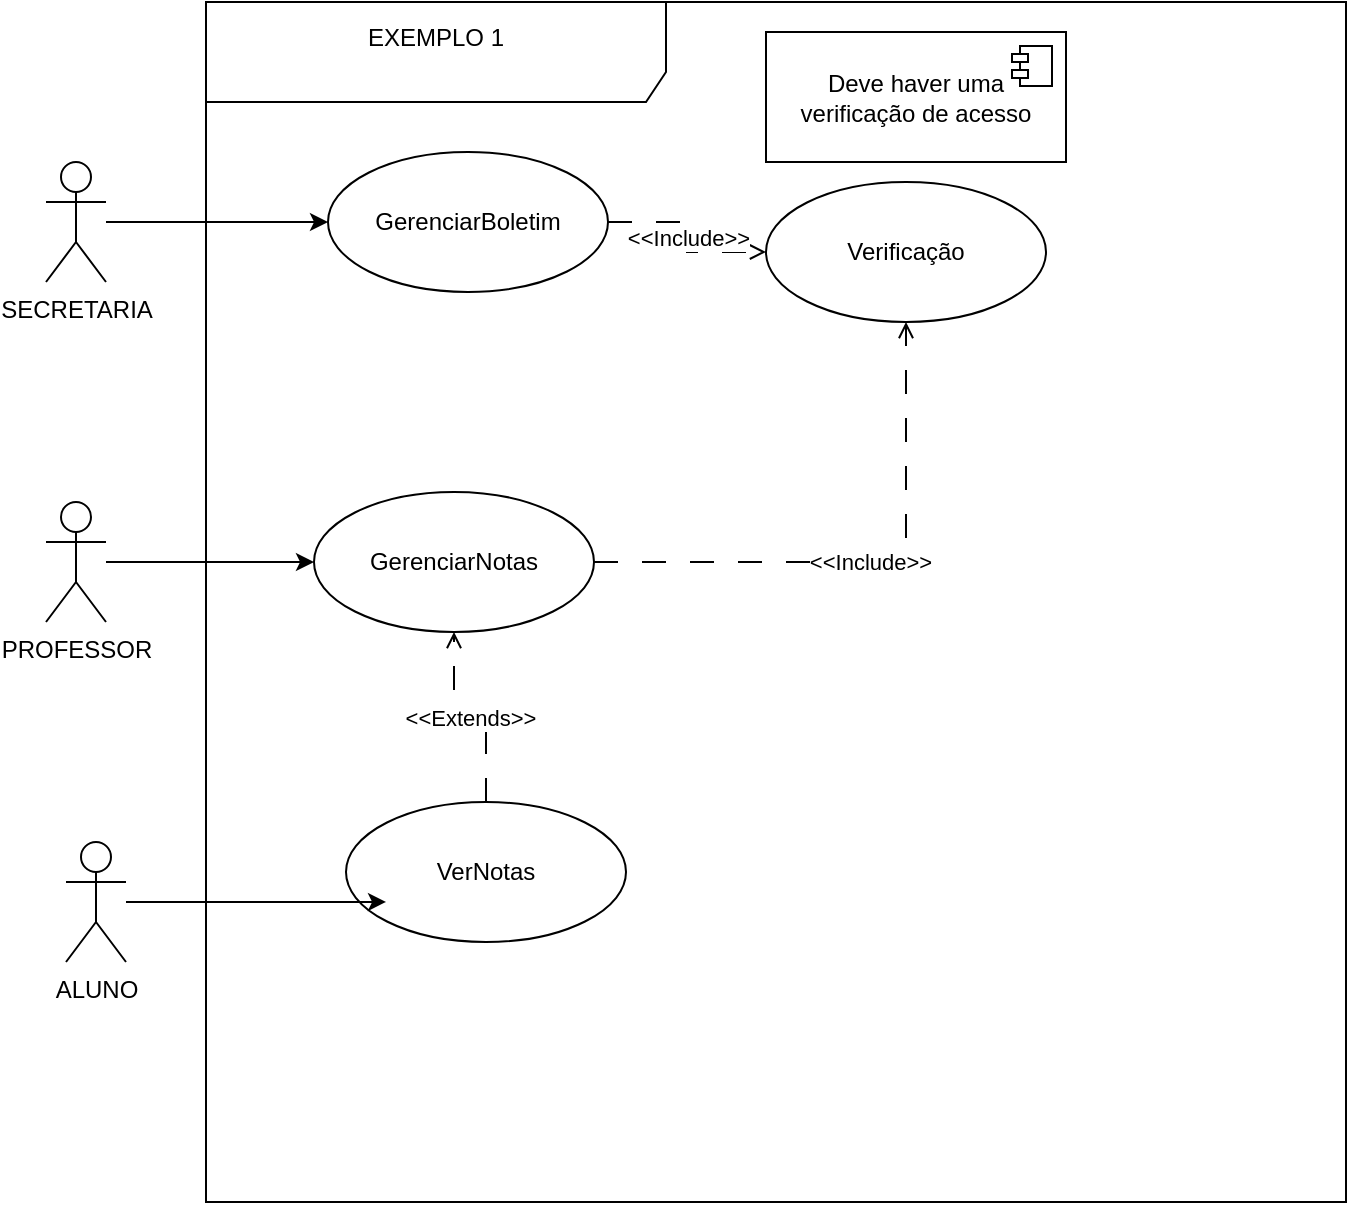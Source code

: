 <mxfile version="24.4.6" type="github">
  <diagram name="Página-1" id="fv2aRnsnfmrNdkzlG7si">
    <mxGraphModel dx="1434" dy="772" grid="1" gridSize="10" guides="1" tooltips="1" connect="1" arrows="1" fold="1" page="1" pageScale="1" pageWidth="827" pageHeight="1169" math="0" shadow="0">
      <root>
        <mxCell id="0" />
        <mxCell id="1" parent="0" />
        <mxCell id="0PCjZUmKLDN5c2IVZasX-1" value="&lt;font style=&quot;vertical-align: inherit;&quot;&gt;&lt;font style=&quot;vertical-align: inherit;&quot;&gt;EXEMPLO 1&lt;/font&gt;&lt;/font&gt;&lt;div&gt;&lt;font style=&quot;vertical-align: inherit;&quot;&gt;&lt;font style=&quot;vertical-align: inherit;&quot;&gt;&lt;br&gt;&lt;/font&gt;&lt;/font&gt;&lt;/div&gt;" style="shape=umlFrame;whiteSpace=wrap;html=1;pointerEvents=0;width=230;height=50;" vertex="1" parent="1">
          <mxGeometry x="220" y="40" width="570" height="600" as="geometry" />
        </mxCell>
        <mxCell id="0PCjZUmKLDN5c2IVZasX-20" style="edgeStyle=orthogonalEdgeStyle;rounded=0;orthogonalLoop=1;jettySize=auto;html=1;" edge="1" parent="1" source="0PCjZUmKLDN5c2IVZasX-2" target="0PCjZUmKLDN5c2IVZasX-18">
          <mxGeometry relative="1" as="geometry" />
        </mxCell>
        <mxCell id="0PCjZUmKLDN5c2IVZasX-2" value="&lt;font style=&quot;vertical-align: inherit;&quot;&gt;&lt;font style=&quot;vertical-align: inherit;&quot;&gt;SECRETARIA&lt;/font&gt;&lt;/font&gt;" style="shape=umlActor;verticalLabelPosition=bottom;verticalAlign=top;html=1;" vertex="1" parent="1">
          <mxGeometry x="140" y="120" width="30" height="60" as="geometry" />
        </mxCell>
        <mxCell id="0PCjZUmKLDN5c2IVZasX-3" value="&lt;font style=&quot;vertical-align: inherit;&quot;&gt;&lt;font style=&quot;vertical-align: inherit;&quot;&gt;ALUNO&lt;/font&gt;&lt;/font&gt;" style="shape=umlActor;verticalLabelPosition=bottom;verticalAlign=top;html=1;" vertex="1" parent="1">
          <mxGeometry x="150" y="460" width="30" height="60" as="geometry" />
        </mxCell>
        <mxCell id="0PCjZUmKLDN5c2IVZasX-21" style="edgeStyle=orthogonalEdgeStyle;rounded=0;orthogonalLoop=1;jettySize=auto;html=1;" edge="1" parent="1" source="0PCjZUmKLDN5c2IVZasX-8" target="0PCjZUmKLDN5c2IVZasX-10">
          <mxGeometry relative="1" as="geometry" />
        </mxCell>
        <mxCell id="0PCjZUmKLDN5c2IVZasX-8" value="&lt;font style=&quot;vertical-align: inherit;&quot;&gt;&lt;font style=&quot;vertical-align: inherit;&quot;&gt;PROFESSOR&lt;/font&gt;&lt;/font&gt;" style="shape=umlActor;verticalLabelPosition=bottom;verticalAlign=top;html=1;" vertex="1" parent="1">
          <mxGeometry x="140" y="290" width="30" height="60" as="geometry" />
        </mxCell>
        <mxCell id="0PCjZUmKLDN5c2IVZasX-31" value="&amp;lt;&amp;lt;Extends&amp;gt;&amp;gt;" style="edgeStyle=orthogonalEdgeStyle;rounded=0;orthogonalLoop=1;jettySize=auto;html=1;entryX=0.5;entryY=1;entryDx=0;entryDy=0;dashed=1;dashPattern=12 12;endArrow=open;endFill=0;" edge="1" parent="1" source="0PCjZUmKLDN5c2IVZasX-9" target="0PCjZUmKLDN5c2IVZasX-10">
          <mxGeometry relative="1" as="geometry" />
        </mxCell>
        <mxCell id="0PCjZUmKLDN5c2IVZasX-9" value="&lt;font style=&quot;vertical-align: inherit;&quot;&gt;&lt;font style=&quot;vertical-align: inherit;&quot;&gt;&lt;font style=&quot;vertical-align: inherit;&quot;&gt;&lt;font style=&quot;vertical-align: inherit;&quot;&gt;VerNotas&lt;/font&gt;&lt;/font&gt;&lt;/font&gt;&lt;/font&gt;" style="ellipse;whiteSpace=wrap;html=1;" vertex="1" parent="1">
          <mxGeometry x="290" y="440" width="140" height="70" as="geometry" />
        </mxCell>
        <mxCell id="0PCjZUmKLDN5c2IVZasX-26" value="&amp;lt;&amp;lt;Include&amp;gt;&amp;gt;" style="edgeStyle=orthogonalEdgeStyle;rounded=0;orthogonalLoop=1;jettySize=auto;html=1;dashed=1;dashPattern=12 12;endArrow=open;endFill=0;" edge="1" parent="1" source="0PCjZUmKLDN5c2IVZasX-10" target="0PCjZUmKLDN5c2IVZasX-19">
          <mxGeometry relative="1" as="geometry" />
        </mxCell>
        <mxCell id="0PCjZUmKLDN5c2IVZasX-10" value="&lt;font style=&quot;vertical-align: inherit;&quot;&gt;&lt;font style=&quot;vertical-align: inherit;&quot;&gt;GerenciarNotas&lt;/font&gt;&lt;/font&gt;" style="ellipse;whiteSpace=wrap;html=1;" vertex="1" parent="1">
          <mxGeometry x="274" y="285" width="140" height="70" as="geometry" />
        </mxCell>
        <mxCell id="0PCjZUmKLDN5c2IVZasX-27" value="&amp;lt;&amp;lt;Include&amp;gt;&amp;gt;" style="edgeStyle=orthogonalEdgeStyle;rounded=0;orthogonalLoop=1;jettySize=auto;html=1;entryX=0;entryY=0.5;entryDx=0;entryDy=0;dashed=1;dashPattern=12 12;endArrow=open;endFill=0;" edge="1" parent="1" source="0PCjZUmKLDN5c2IVZasX-18" target="0PCjZUmKLDN5c2IVZasX-19">
          <mxGeometry relative="1" as="geometry" />
        </mxCell>
        <mxCell id="0PCjZUmKLDN5c2IVZasX-18" value="&lt;font style=&quot;vertical-align: inherit;&quot;&gt;&lt;font style=&quot;vertical-align: inherit;&quot;&gt;GerenciarBoletim&lt;/font&gt;&lt;/font&gt;" style="ellipse;whiteSpace=wrap;html=1;" vertex="1" parent="1">
          <mxGeometry x="281" y="115" width="140" height="70" as="geometry" />
        </mxCell>
        <mxCell id="0PCjZUmKLDN5c2IVZasX-19" value="&lt;font style=&quot;vertical-align: inherit;&quot;&gt;&lt;font style=&quot;vertical-align: inherit;&quot;&gt;&lt;font style=&quot;vertical-align: inherit;&quot;&gt;&lt;font style=&quot;vertical-align: inherit;&quot;&gt;Verificação&lt;/font&gt;&lt;/font&gt;&lt;/font&gt;&lt;/font&gt;" style="ellipse;whiteSpace=wrap;html=1;" vertex="1" parent="1">
          <mxGeometry x="500" y="130" width="140" height="70" as="geometry" />
        </mxCell>
        <mxCell id="0PCjZUmKLDN5c2IVZasX-22" style="edgeStyle=orthogonalEdgeStyle;rounded=0;orthogonalLoop=1;jettySize=auto;html=1;entryX=0.143;entryY=0.714;entryDx=0;entryDy=0;entryPerimeter=0;" edge="1" parent="1" source="0PCjZUmKLDN5c2IVZasX-3" target="0PCjZUmKLDN5c2IVZasX-9">
          <mxGeometry relative="1" as="geometry" />
        </mxCell>
        <mxCell id="0PCjZUmKLDN5c2IVZasX-28" value="Deve haver uma verificação de acesso" style="html=1;dropTarget=0;whiteSpace=wrap;" vertex="1" parent="1">
          <mxGeometry x="500" y="55" width="150" height="65" as="geometry" />
        </mxCell>
        <mxCell id="0PCjZUmKLDN5c2IVZasX-29" value="" style="shape=module;jettyWidth=8;jettyHeight=4;" vertex="1" parent="0PCjZUmKLDN5c2IVZasX-28">
          <mxGeometry x="1" width="20" height="20" relative="1" as="geometry">
            <mxPoint x="-27" y="7" as="offset" />
          </mxGeometry>
        </mxCell>
      </root>
    </mxGraphModel>
  </diagram>
</mxfile>
